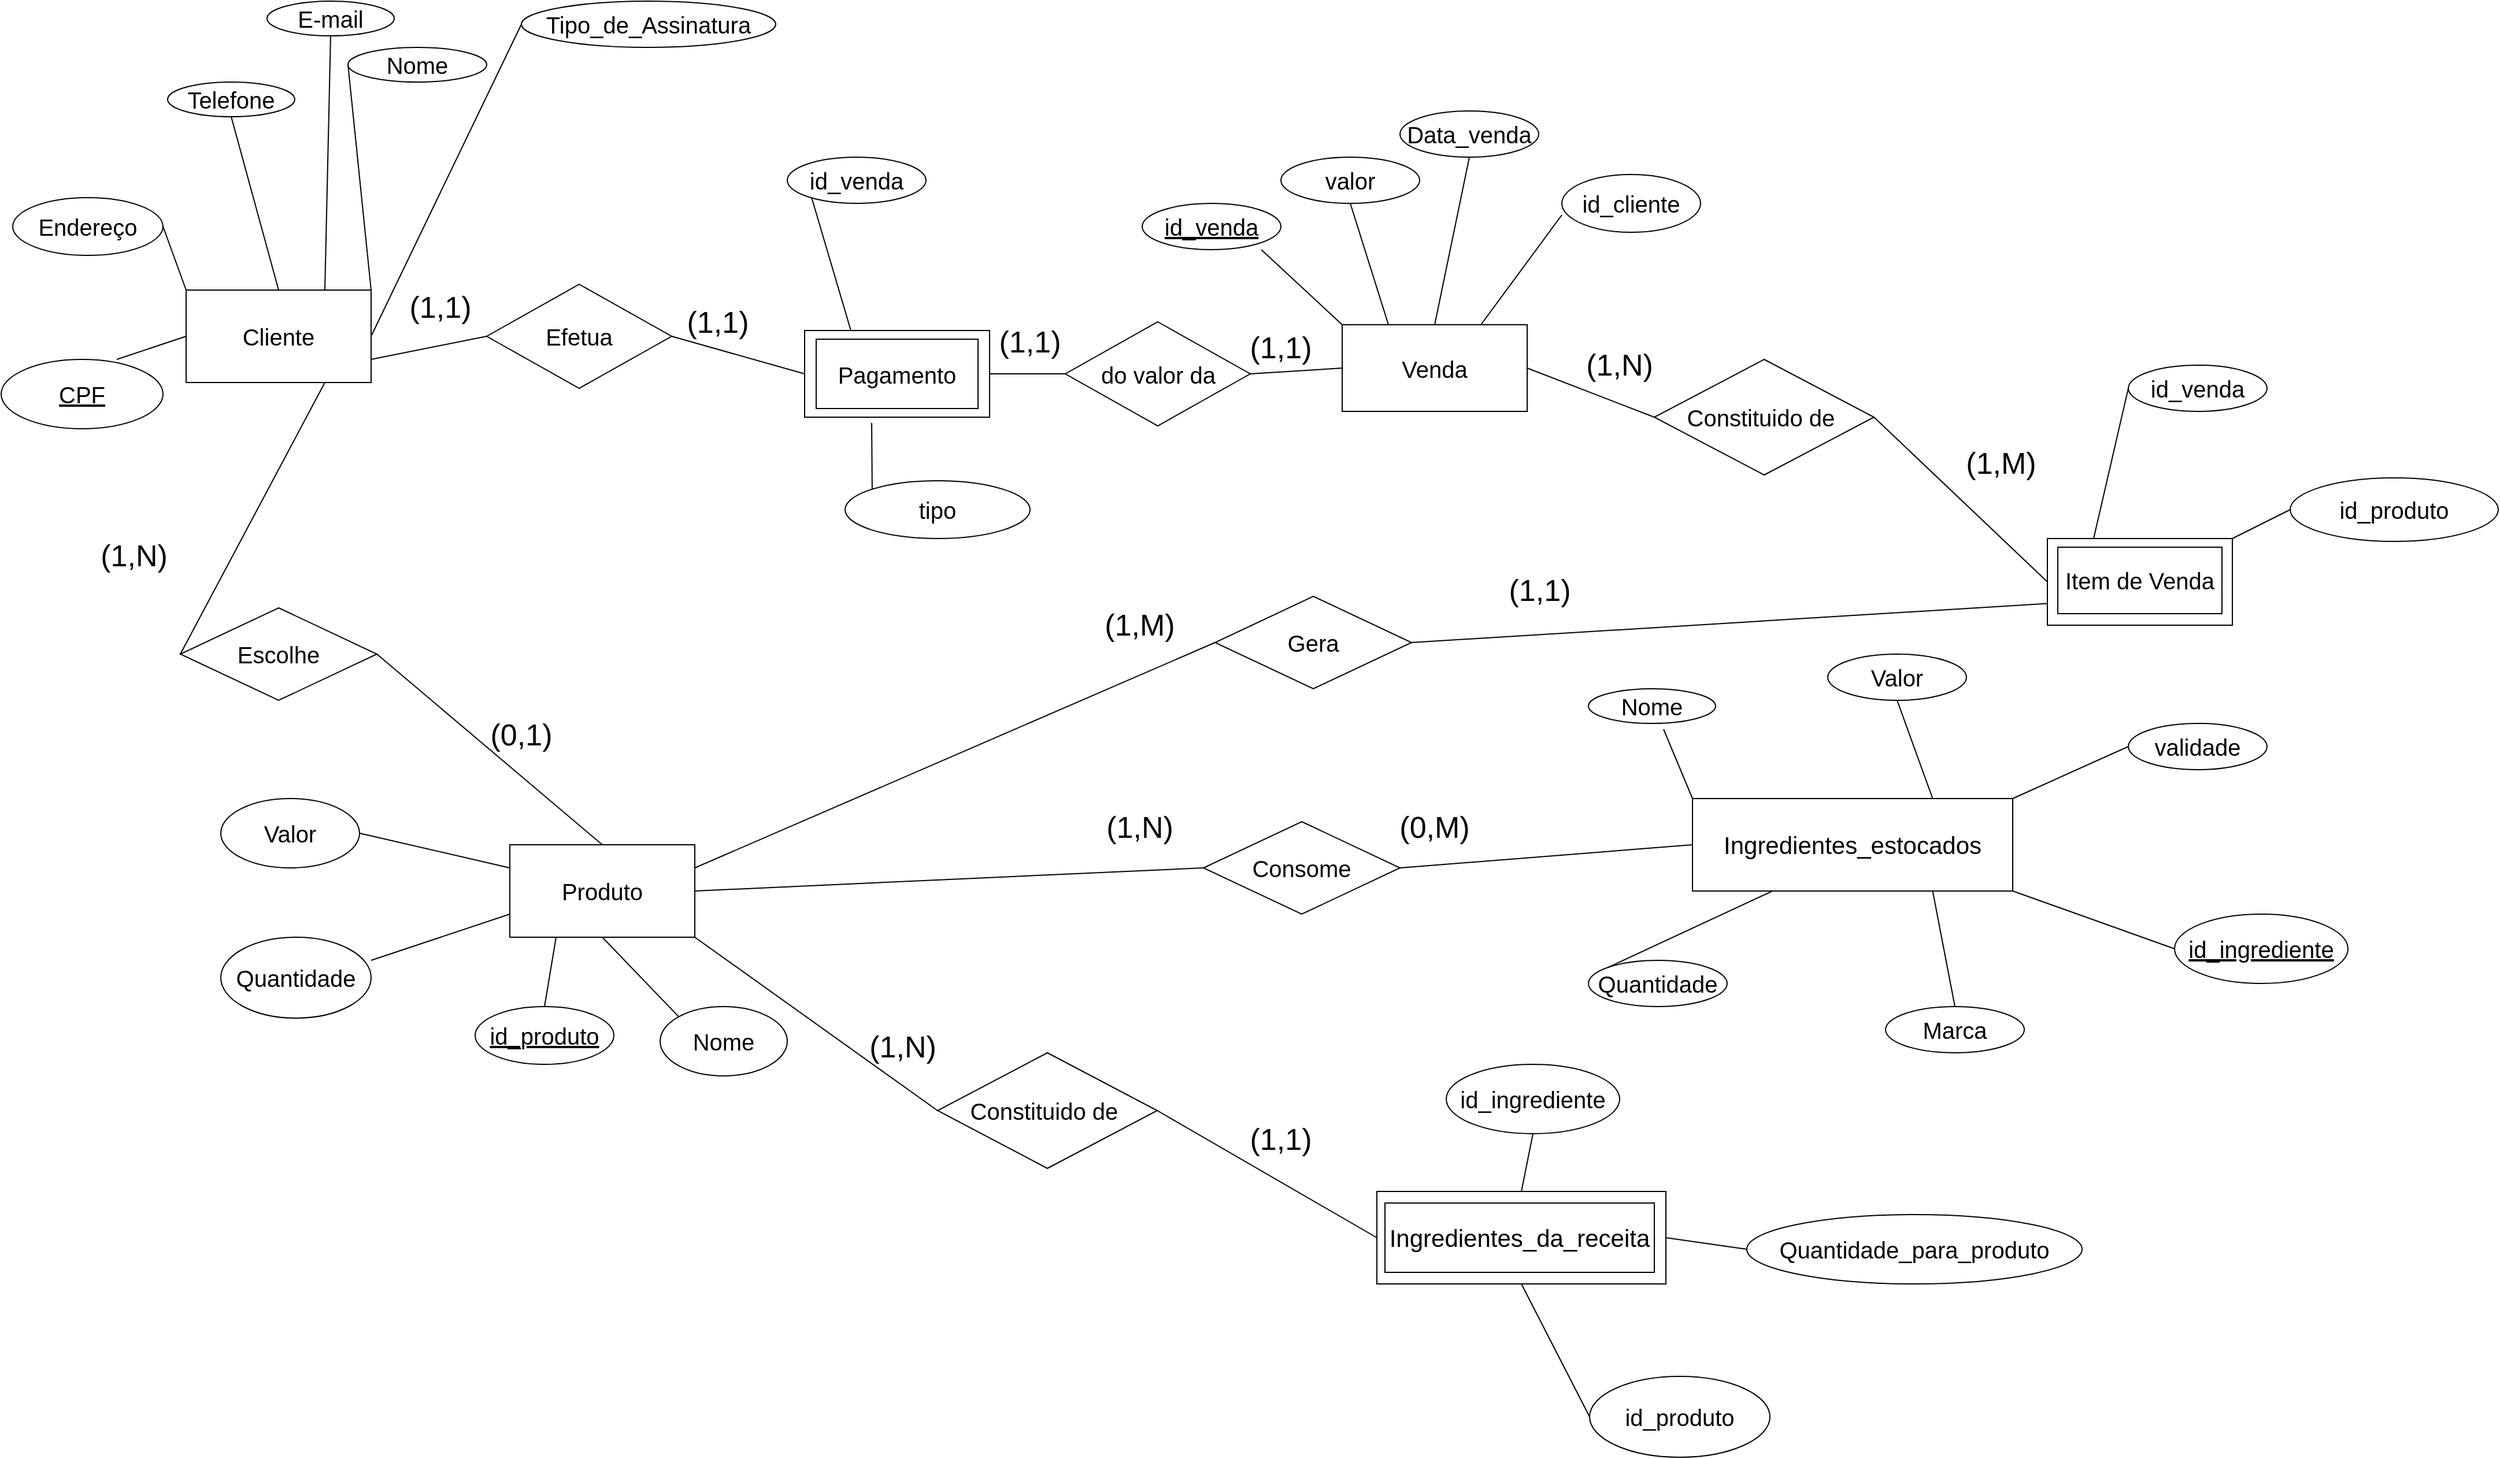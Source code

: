 <mxfile version="24.7.8">
  <diagram name="Página-1" id="vJEMWnyEoqHbHypD12Wy">
    <mxGraphModel dx="2790" dy="2482" grid="1" gridSize="10" guides="1" tooltips="1" connect="1" arrows="1" fold="1" page="1" pageScale="1" pageWidth="827" pageHeight="1169" math="0" shadow="0">
      <root>
        <mxCell id="0" />
        <mxCell id="1" parent="0" />
        <mxCell id="2FXXEjFqD5Uwn6YSj8MS-2" value="&lt;font style=&quot;font-size: 20px;&quot;&gt;Produto&lt;/font&gt;" style="rounded=0;whiteSpace=wrap;html=1;" parent="1" vertex="1">
          <mxGeometry x="600" y="680" width="160" height="80" as="geometry" />
        </mxCell>
        <mxCell id="2FXXEjFqD5Uwn6YSj8MS-3" value="&lt;span style=&quot;font-size: 21px;&quot;&gt;Ingredientes_estocados&lt;/span&gt;" style="rounded=0;whiteSpace=wrap;html=1;" parent="1" vertex="1">
          <mxGeometry x="1623" y="640" width="277" height="80" as="geometry" />
        </mxCell>
        <mxCell id="2FXXEjFqD5Uwn6YSj8MS-7" value="&lt;font style=&quot;font-size: 20px;&quot;&gt;Cliente&lt;/font&gt;" style="rounded=0;whiteSpace=wrap;html=1;" parent="1" vertex="1">
          <mxGeometry x="320" y="200" width="160" height="80" as="geometry" />
        </mxCell>
        <mxCell id="2FXXEjFqD5Uwn6YSj8MS-8" value="&lt;font style=&quot;font-size: 20px;&quot;&gt;Escolhe&lt;/font&gt;" style="rhombus;whiteSpace=wrap;html=1;" parent="1" vertex="1">
          <mxGeometry x="315" y="475" width="170" height="80" as="geometry" />
        </mxCell>
        <mxCell id="2FXXEjFqD5Uwn6YSj8MS-9" value="&lt;font style=&quot;font-size: 20px;&quot;&gt;Consome&lt;/font&gt;" style="rhombus;whiteSpace=wrap;html=1;" parent="1" vertex="1">
          <mxGeometry x="1200" y="660" width="170" height="80" as="geometry" />
        </mxCell>
        <mxCell id="2FXXEjFqD5Uwn6YSj8MS-18" value="&lt;font style=&quot;font-size: 20px;&quot;&gt;Nome&lt;/font&gt;" style="ellipse;whiteSpace=wrap;html=1;" parent="1" vertex="1">
          <mxGeometry x="460" y="-10" width="120" height="30" as="geometry" />
        </mxCell>
        <mxCell id="2FXXEjFqD5Uwn6YSj8MS-21" value="&lt;font style=&quot;font-size: 20px;&quot;&gt;&lt;u&gt;CPF&lt;/u&gt;&lt;/font&gt;" style="ellipse;whiteSpace=wrap;html=1;" parent="1" vertex="1">
          <mxGeometry x="160" y="260" width="140" height="60" as="geometry" />
        </mxCell>
        <mxCell id="2FXXEjFqD5Uwn6YSj8MS-23" value="&lt;span style=&quot;font-size: 20px;&quot;&gt;Tipo_de_Assinatura&lt;/span&gt;" style="ellipse;whiteSpace=wrap;html=1;" parent="1" vertex="1">
          <mxGeometry x="610" y="-50" width="220" height="40" as="geometry" />
        </mxCell>
        <mxCell id="2FXXEjFqD5Uwn6YSj8MS-25" value="&lt;font style=&quot;font-size: 20px;&quot;&gt;E-mail&lt;/font&gt;" style="ellipse;whiteSpace=wrap;html=1;" parent="1" vertex="1">
          <mxGeometry x="390" y="-50" width="110" height="30" as="geometry" />
        </mxCell>
        <mxCell id="2FXXEjFqD5Uwn6YSj8MS-27" value="&lt;font style=&quot;font-size: 20px;&quot;&gt;Telefone&lt;/font&gt;" style="ellipse;whiteSpace=wrap;html=1;" parent="1" vertex="1">
          <mxGeometry x="304" y="20" width="110" height="30" as="geometry" />
        </mxCell>
        <mxCell id="2FXXEjFqD5Uwn6YSj8MS-30" value="&lt;font style=&quot;font-size: 20px;&quot;&gt;Nome&lt;/font&gt;" style="ellipse;whiteSpace=wrap;html=1;" parent="1" vertex="1">
          <mxGeometry x="1533" y="545" width="110" height="30" as="geometry" />
        </mxCell>
        <mxCell id="2FXXEjFqD5Uwn6YSj8MS-32" value="&lt;font style=&quot;font-size: 20px;&quot;&gt;&lt;u&gt;id_ingrediente&lt;/u&gt;&lt;/font&gt;" style="ellipse;whiteSpace=wrap;html=1;" parent="1" vertex="1">
          <mxGeometry x="2040" y="740" width="150" height="60" as="geometry" />
        </mxCell>
        <mxCell id="2FXXEjFqD5Uwn6YSj8MS-35" value="&lt;font style=&quot;font-size: 20px;&quot;&gt;&lt;u&gt;id_produto&lt;/u&gt;&lt;/font&gt;" style="ellipse;whiteSpace=wrap;html=1;" parent="1" vertex="1">
          <mxGeometry x="570" y="820" width="120" height="50" as="geometry" />
        </mxCell>
        <mxCell id="2FXXEjFqD5Uwn6YSj8MS-37" value="&lt;font style=&quot;font-size: 20px;&quot;&gt;Nome&lt;/font&gt;" style="ellipse;whiteSpace=wrap;html=1;" parent="1" vertex="1">
          <mxGeometry x="730" y="820" width="110" height="60" as="geometry" />
        </mxCell>
        <mxCell id="2FXXEjFqD5Uwn6YSj8MS-39" value="&lt;font style=&quot;font-size: 20px;&quot;&gt;Quantidade&lt;/font&gt;" style="ellipse;whiteSpace=wrap;html=1;" parent="1" vertex="1">
          <mxGeometry x="1533" y="780" width="120" height="40" as="geometry" />
        </mxCell>
        <mxCell id="2FXXEjFqD5Uwn6YSj8MS-43" value="&lt;font style=&quot;font-size: 20px;&quot;&gt;Quantidade&lt;/font&gt;" style="ellipse;whiteSpace=wrap;html=1;" parent="1" vertex="1">
          <mxGeometry x="350" y="760" width="130" height="70" as="geometry" />
        </mxCell>
        <mxCell id="2FXXEjFqD5Uwn6YSj8MS-45" value="&lt;font style=&quot;font-size: 20px;&quot;&gt;Valor&lt;/font&gt;" style="ellipse;whiteSpace=wrap;html=1;" parent="1" vertex="1">
          <mxGeometry x="350" y="640" width="120" height="60" as="geometry" />
        </mxCell>
        <mxCell id="2FXXEjFqD5Uwn6YSj8MS-47" value="&lt;font style=&quot;font-size: 20px;&quot;&gt;Valor&lt;/font&gt;" style="ellipse;whiteSpace=wrap;html=1;" parent="1" vertex="1">
          <mxGeometry x="1740" y="515" width="120" height="40" as="geometry" />
        </mxCell>
        <mxCell id="2FXXEjFqD5Uwn6YSj8MS-70" value="" style="endArrow=none;html=1;rounded=0;exitX=0.75;exitY=0;exitDx=0;exitDy=0;entryX=0.5;entryY=1;entryDx=0;entryDy=0;" parent="1" source="2FXXEjFqD5Uwn6YSj8MS-3" target="2FXXEjFqD5Uwn6YSj8MS-47" edge="1">
          <mxGeometry width="50" height="50" relative="1" as="geometry">
            <mxPoint x="1933" y="580" as="sourcePoint" />
            <mxPoint x="1723" y="560" as="targetPoint" />
          </mxGeometry>
        </mxCell>
        <mxCell id="2FXXEjFqD5Uwn6YSj8MS-71" value="" style="endArrow=none;html=1;rounded=0;exitX=0;exitY=0;exitDx=0;exitDy=0;entryX=0.5;entryY=1;entryDx=0;entryDy=0;" parent="1" source="2FXXEjFqD5Uwn6YSj8MS-3" edge="1">
          <mxGeometry width="50" height="50" relative="1" as="geometry">
            <mxPoint x="1743" y="650" as="sourcePoint" />
            <mxPoint x="1598" y="580" as="targetPoint" />
          </mxGeometry>
        </mxCell>
        <mxCell id="2FXXEjFqD5Uwn6YSj8MS-72" value="" style="endArrow=none;html=1;rounded=0;exitX=1;exitY=1;exitDx=0;exitDy=0;entryX=0;entryY=0.5;entryDx=0;entryDy=0;" parent="1" source="2FXXEjFqD5Uwn6YSj8MS-3" target="2FXXEjFqD5Uwn6YSj8MS-32" edge="1">
          <mxGeometry width="50" height="50" relative="1" as="geometry">
            <mxPoint x="1623" y="650" as="sourcePoint" />
            <mxPoint x="1608" y="590" as="targetPoint" />
          </mxGeometry>
        </mxCell>
        <mxCell id="2FXXEjFqD5Uwn6YSj8MS-73" value="" style="endArrow=none;html=1;rounded=0;exitX=0.25;exitY=1;exitDx=0;exitDy=0;entryX=0;entryY=0;entryDx=0;entryDy=0;" parent="1" source="2FXXEjFqD5Uwn6YSj8MS-3" target="2FXXEjFqD5Uwn6YSj8MS-39" edge="1">
          <mxGeometry width="50" height="50" relative="1" as="geometry">
            <mxPoint x="1623" y="690" as="sourcePoint" />
            <mxPoint x="1553" y="783" as="targetPoint" />
          </mxGeometry>
        </mxCell>
        <mxCell id="2FXXEjFqD5Uwn6YSj8MS-75" value="" style="endArrow=none;html=1;rounded=0;exitX=0.5;exitY=0;exitDx=0;exitDy=0;entryX=0.25;entryY=1;entryDx=0;entryDy=0;" parent="1" source="2FXXEjFqD5Uwn6YSj8MS-35" target="2FXXEjFqD5Uwn6YSj8MS-2" edge="1">
          <mxGeometry width="50" height="50" relative="1" as="geometry">
            <mxPoint x="680" y="850" as="sourcePoint" />
            <mxPoint x="640" y="770" as="targetPoint" />
          </mxGeometry>
        </mxCell>
        <mxCell id="2FXXEjFqD5Uwn6YSj8MS-76" value="" style="endArrow=none;html=1;rounded=0;exitX=0;exitY=0;exitDx=0;exitDy=0;entryX=0.5;entryY=1;entryDx=0;entryDy=0;" parent="1" source="2FXXEjFqD5Uwn6YSj8MS-37" target="2FXXEjFqD5Uwn6YSj8MS-2" edge="1">
          <mxGeometry width="50" height="50" relative="1" as="geometry">
            <mxPoint x="640" y="830" as="sourcePoint" />
            <mxPoint x="650" y="770" as="targetPoint" />
          </mxGeometry>
        </mxCell>
        <mxCell id="2FXXEjFqD5Uwn6YSj8MS-77" value="" style="endArrow=none;html=1;rounded=0;exitX=1;exitY=0.5;exitDx=0;exitDy=0;entryX=0;entryY=0.75;entryDx=0;entryDy=0;" parent="1" target="2FXXEjFqD5Uwn6YSj8MS-2" edge="1">
          <mxGeometry width="50" height="50" relative="1" as="geometry">
            <mxPoint x="480" y="780" as="sourcePoint" />
            <mxPoint x="660" y="780" as="targetPoint" />
          </mxGeometry>
        </mxCell>
        <mxCell id="2FXXEjFqD5Uwn6YSj8MS-78" value="" style="endArrow=none;html=1;rounded=0;exitX=1;exitY=0.5;exitDx=0;exitDy=0;entryX=0;entryY=0.25;entryDx=0;entryDy=0;" parent="1" target="2FXXEjFqD5Uwn6YSj8MS-2" edge="1">
          <mxGeometry width="50" height="50" relative="1" as="geometry">
            <mxPoint x="470.0" y="670" as="sourcePoint" />
            <mxPoint x="670" y="790" as="targetPoint" />
          </mxGeometry>
        </mxCell>
        <mxCell id="2FXXEjFqD5Uwn6YSj8MS-79" value="" style="endArrow=none;html=1;rounded=0;exitX=0;exitY=0.5;exitDx=0;exitDy=0;entryX=1;entryY=1;entryDx=0;entryDy=0;" parent="1" source="KZcAOmHXJrTHvpEGFcvV-15" target="2FXXEjFqD5Uwn6YSj8MS-2" edge="1">
          <mxGeometry width="50" height="50" relative="1" as="geometry">
            <mxPoint x="800" y="620" as="sourcePoint" />
            <mxPoint x="680" y="800" as="targetPoint" />
          </mxGeometry>
        </mxCell>
        <mxCell id="2FXXEjFqD5Uwn6YSj8MS-80" value="" style="endArrow=none;html=1;rounded=0;exitX=1;exitY=0;exitDx=0;exitDy=0;entryX=0;entryY=0.5;entryDx=0;entryDy=0;" parent="1" source="2FXXEjFqD5Uwn6YSj8MS-7" target="2FXXEjFqD5Uwn6YSj8MS-18" edge="1">
          <mxGeometry width="50" height="50" relative="1" as="geometry">
            <mxPoint x="610" y="240" as="sourcePoint" />
            <mxPoint x="660" y="190" as="targetPoint" />
          </mxGeometry>
        </mxCell>
        <mxCell id="2FXXEjFqD5Uwn6YSj8MS-82" value="" style="endArrow=none;html=1;rounded=0;exitX=0.75;exitY=0;exitDx=0;exitDy=0;entryX=0.5;entryY=1;entryDx=0;entryDy=0;" parent="1" source="2FXXEjFqD5Uwn6YSj8MS-7" target="2FXXEjFqD5Uwn6YSj8MS-25" edge="1">
          <mxGeometry width="50" height="50" relative="1" as="geometry">
            <mxPoint x="490" y="210" as="sourcePoint" />
            <mxPoint x="590" y="185" as="targetPoint" />
          </mxGeometry>
        </mxCell>
        <mxCell id="2FXXEjFqD5Uwn6YSj8MS-83" value="" style="endArrow=none;html=1;rounded=0;exitX=0.5;exitY=0;exitDx=0;exitDy=0;entryX=0.5;entryY=1;entryDx=0;entryDy=0;" parent="1" source="2FXXEjFqD5Uwn6YSj8MS-7" target="2FXXEjFqD5Uwn6YSj8MS-27" edge="1">
          <mxGeometry width="50" height="50" relative="1" as="geometry">
            <mxPoint x="500" y="220" as="sourcePoint" />
            <mxPoint x="410" y="110" as="targetPoint" />
          </mxGeometry>
        </mxCell>
        <mxCell id="2FXXEjFqD5Uwn6YSj8MS-84" value="" style="endArrow=none;html=1;rounded=0;exitX=1;exitY=0.5;exitDx=0;exitDy=0;entryX=0;entryY=0.5;entryDx=0;entryDy=0;" parent="1" source="2FXXEjFqD5Uwn6YSj8MS-7" target="2FXXEjFqD5Uwn6YSj8MS-23" edge="1">
          <mxGeometry width="50" height="50" relative="1" as="geometry">
            <mxPoint x="510" y="230" as="sourcePoint" />
            <mxPoint x="280" y="160" as="targetPoint" />
          </mxGeometry>
        </mxCell>
        <mxCell id="2FXXEjFqD5Uwn6YSj8MS-85" value="" style="endArrow=none;html=1;rounded=0;exitX=0;exitY=0.5;exitDx=0;exitDy=0;" parent="1" source="2FXXEjFqD5Uwn6YSj8MS-7" edge="1">
          <mxGeometry width="50" height="50" relative="1" as="geometry">
            <mxPoint x="520" y="240" as="sourcePoint" />
            <mxPoint x="260" y="260" as="targetPoint" />
          </mxGeometry>
        </mxCell>
        <mxCell id="2FXXEjFqD5Uwn6YSj8MS-87" value="&lt;span style=&quot;font-size: 20px;&quot;&gt;validade&lt;/span&gt;" style="ellipse;whiteSpace=wrap;html=1;" parent="1" vertex="1">
          <mxGeometry x="2000" y="575" width="120" height="40" as="geometry" />
        </mxCell>
        <mxCell id="2FXXEjFqD5Uwn6YSj8MS-88" value="" style="endArrow=none;html=1;rounded=0;exitX=1;exitY=0;exitDx=0;exitDy=0;entryX=0;entryY=0.5;entryDx=0;entryDy=0;" parent="1" source="2FXXEjFqD5Uwn6YSj8MS-3" target="2FXXEjFqD5Uwn6YSj8MS-87" edge="1">
          <mxGeometry width="50" height="50" relative="1" as="geometry">
            <mxPoint x="1623" y="690" as="sourcePoint" />
            <mxPoint x="1533.0" y="630" as="targetPoint" />
          </mxGeometry>
        </mxCell>
        <mxCell id="2FXXEjFqD5Uwn6YSj8MS-89" value="&lt;span style=&quot;font-size: 20px;&quot;&gt;Endereço&lt;/span&gt;" style="ellipse;whiteSpace=wrap;html=1;" parent="1" vertex="1">
          <mxGeometry x="170" y="120" width="130" height="50" as="geometry" />
        </mxCell>
        <mxCell id="2FXXEjFqD5Uwn6YSj8MS-90" value="" style="endArrow=none;html=1;rounded=0;exitX=0;exitY=0;exitDx=0;exitDy=0;entryX=1;entryY=0.5;entryDx=0;entryDy=0;" parent="1" source="2FXXEjFqD5Uwn6YSj8MS-7" target="2FXXEjFqD5Uwn6YSj8MS-89" edge="1">
          <mxGeometry width="50" height="50" relative="1" as="geometry">
            <mxPoint x="410" y="210" as="sourcePoint" />
            <mxPoint x="420" y="120" as="targetPoint" />
          </mxGeometry>
        </mxCell>
        <mxCell id="2FXXEjFqD5Uwn6YSj8MS-92" value="&lt;font style=&quot;font-size: 20px;&quot;&gt;Venda&lt;/font&gt;" style="rounded=0;whiteSpace=wrap;html=1;" parent="1" vertex="1">
          <mxGeometry x="1320" y="230" width="160" height="75" as="geometry" />
        </mxCell>
        <mxCell id="zRSC-BOtXgD7wjb17peZ-1" value="&lt;font style=&quot;font-size: 20px;&quot;&gt;Data_venda&lt;/font&gt;" style="ellipse;whiteSpace=wrap;html=1;" parent="1" vertex="1">
          <mxGeometry x="1370" y="45" width="120" height="40" as="geometry" />
        </mxCell>
        <mxCell id="zRSC-BOtXgD7wjb17peZ-2" value="&lt;font style=&quot;font-size: 20px;&quot;&gt;valor&lt;/font&gt;" style="ellipse;whiteSpace=wrap;html=1;" parent="1" vertex="1">
          <mxGeometry x="1267" y="85" width="120" height="40" as="geometry" />
        </mxCell>
        <mxCell id="zRSC-BOtXgD7wjb17peZ-3" value="&lt;font style=&quot;font-size: 20px;&quot;&gt;&lt;u&gt;id_venda&lt;/u&gt;&lt;/font&gt;" style="ellipse;whiteSpace=wrap;html=1;" parent="1" vertex="1">
          <mxGeometry x="1147" y="125" width="120" height="40" as="geometry" />
        </mxCell>
        <mxCell id="zRSC-BOtXgD7wjb17peZ-11" value="&lt;font style=&quot;font-size: 20px;&quot;&gt;id_cliente&lt;/font&gt;" style="ellipse;whiteSpace=wrap;html=1;" parent="1" vertex="1">
          <mxGeometry x="1510" y="100" width="120" height="50" as="geometry" />
        </mxCell>
        <mxCell id="zRSC-BOtXgD7wjb17peZ-23" value="&lt;font style=&quot;font-size: 20px;&quot;&gt;Efetua&lt;/font&gt;" style="rhombus;whiteSpace=wrap;html=1;" parent="1" vertex="1">
          <mxGeometry x="580" y="195" width="160" height="90" as="geometry" />
        </mxCell>
        <mxCell id="zRSC-BOtXgD7wjb17peZ-27" value="&lt;font style=&quot;font-size: 20px;&quot;&gt;Gera&lt;/font&gt;" style="rhombus;whiteSpace=wrap;html=1;" parent="1" vertex="1">
          <mxGeometry x="1210" y="465" width="170" height="80" as="geometry" />
        </mxCell>
        <mxCell id="zRSC-BOtXgD7wjb17peZ-30" value="" style="endArrow=none;html=1;rounded=0;exitX=0;exitY=0;exitDx=0;exitDy=0;entryX=0.5;entryY=1;entryDx=0;entryDy=0;" parent="1" source="2FXXEjFqD5Uwn6YSj8MS-92" edge="1">
          <mxGeometry width="50" height="50" relative="1" as="geometry">
            <mxPoint x="1050" y="225" as="sourcePoint" />
            <mxPoint x="1250.0" y="165" as="targetPoint" />
          </mxGeometry>
        </mxCell>
        <mxCell id="zRSC-BOtXgD7wjb17peZ-31" value="" style="endArrow=none;html=1;rounded=0;exitX=0.25;exitY=0;exitDx=0;exitDy=0;entryX=0.5;entryY=1;entryDx=0;entryDy=0;" parent="1" source="2FXXEjFqD5Uwn6YSj8MS-92" target="zRSC-BOtXgD7wjb17peZ-2" edge="1">
          <mxGeometry width="50" height="50" relative="1" as="geometry">
            <mxPoint x="1300" y="200" as="sourcePoint" />
            <mxPoint x="1260" y="175" as="targetPoint" />
          </mxGeometry>
        </mxCell>
        <mxCell id="zRSC-BOtXgD7wjb17peZ-32" value="" style="endArrow=none;html=1;rounded=0;exitX=0.5;exitY=0;exitDx=0;exitDy=0;entryX=0.5;entryY=1;entryDx=0;entryDy=0;" parent="1" source="2FXXEjFqD5Uwn6YSj8MS-92" target="zRSC-BOtXgD7wjb17peZ-1" edge="1">
          <mxGeometry width="50" height="50" relative="1" as="geometry">
            <mxPoint x="1310" y="210" as="sourcePoint" />
            <mxPoint x="1270" y="185" as="targetPoint" />
          </mxGeometry>
        </mxCell>
        <mxCell id="zRSC-BOtXgD7wjb17peZ-33" value="" style="endArrow=none;html=1;rounded=0;exitX=0.75;exitY=0;exitDx=0;exitDy=0;entryX=0.5;entryY=1;entryDx=0;entryDy=0;" parent="1" source="2FXXEjFqD5Uwn6YSj8MS-92" edge="1">
          <mxGeometry width="50" height="50" relative="1" as="geometry">
            <mxPoint x="1320" y="220" as="sourcePoint" />
            <mxPoint x="1510" y="135" as="targetPoint" />
          </mxGeometry>
        </mxCell>
        <mxCell id="lzSm2pYTbfIAcmbfj_6p-1" value="" style="endArrow=none;html=1;rounded=0;exitX=1;exitY=0.5;exitDx=0;exitDy=0;entryX=0;entryY=0.5;entryDx=0;entryDy=0;" parent="1" source="2FXXEjFqD5Uwn6YSj8MS-9" target="2FXXEjFqD5Uwn6YSj8MS-3" edge="1">
          <mxGeometry width="50" height="50" relative="1" as="geometry">
            <mxPoint x="1720" y="580" as="sourcePoint" />
            <mxPoint x="1570" y="760" as="targetPoint" />
            <Array as="points" />
          </mxGeometry>
        </mxCell>
        <mxCell id="lzSm2pYTbfIAcmbfj_6p-3" value="&lt;font style=&quot;font-size: 26px;&quot;&gt;(0,M)&lt;/font&gt;" style="text;html=1;align=center;verticalAlign=middle;whiteSpace=wrap;rounded=0;" parent="1" vertex="1">
          <mxGeometry x="1370" y="650" width="60" height="30" as="geometry" />
        </mxCell>
        <mxCell id="lzSm2pYTbfIAcmbfj_6p-4" value="" style="endArrow=none;html=1;rounded=0;exitX=1;exitY=0.5;exitDx=0;exitDy=0;entryX=0;entryY=0.5;entryDx=0;entryDy=0;" parent="1" source="2FXXEjFqD5Uwn6YSj8MS-2" target="2FXXEjFqD5Uwn6YSj8MS-9" edge="1">
          <mxGeometry width="50" height="50" relative="1" as="geometry">
            <mxPoint x="890" y="580" as="sourcePoint" />
            <mxPoint x="940" y="530" as="targetPoint" />
          </mxGeometry>
        </mxCell>
        <mxCell id="lzSm2pYTbfIAcmbfj_6p-5" value="&lt;font style=&quot;font-size: 26px;&quot;&gt;(1,N)&lt;/font&gt;" style="text;html=1;align=center;verticalAlign=middle;whiteSpace=wrap;rounded=0;" parent="1" vertex="1">
          <mxGeometry x="1115" y="650" width="60" height="30" as="geometry" />
        </mxCell>
        <mxCell id="lzSm2pYTbfIAcmbfj_6p-7" value="" style="rounded=0;whiteSpace=wrap;html=1;" parent="1" vertex="1">
          <mxGeometry x="1930" y="415" width="160" height="75" as="geometry" />
        </mxCell>
        <mxCell id="lzSm2pYTbfIAcmbfj_6p-8" value="" style="rounded=0;whiteSpace=wrap;html=1;" parent="1" vertex="1">
          <mxGeometry x="855" y="235" width="160" height="75" as="geometry" />
        </mxCell>
        <mxCell id="lzSm2pYTbfIAcmbfj_6p-11" value="&lt;font style=&quot;font-size: 20px;&quot;&gt;Constituido de&amp;nbsp;&lt;/font&gt;" style="rhombus;whiteSpace=wrap;html=1;" parent="1" vertex="1">
          <mxGeometry x="1590" y="260" width="190" height="100" as="geometry" />
        </mxCell>
        <mxCell id="lzSm2pYTbfIAcmbfj_6p-12" value="" style="endArrow=none;html=1;rounded=0;entryX=1;entryY=0.5;entryDx=0;entryDy=0;exitX=0;exitY=0.5;exitDx=0;exitDy=0;" parent="1" source="lzSm2pYTbfIAcmbfj_6p-7" target="lzSm2pYTbfIAcmbfj_6p-11" edge="1">
          <mxGeometry width="50" height="50" relative="1" as="geometry">
            <mxPoint x="1370" y="470" as="sourcePoint" />
            <mxPoint x="1420" y="420" as="targetPoint" />
          </mxGeometry>
        </mxCell>
        <mxCell id="lzSm2pYTbfIAcmbfj_6p-13" value="" style="endArrow=none;html=1;rounded=0;entryX=1;entryY=0.5;entryDx=0;entryDy=0;exitX=0;exitY=0.75;exitDx=0;exitDy=0;" parent="1" source="lzSm2pYTbfIAcmbfj_6p-7" target="zRSC-BOtXgD7wjb17peZ-27" edge="1">
          <mxGeometry width="50" height="50" relative="1" as="geometry">
            <mxPoint x="1840" y="348" as="sourcePoint" />
            <mxPoint x="1670" y="260" as="targetPoint" />
          </mxGeometry>
        </mxCell>
        <mxCell id="lzSm2pYTbfIAcmbfj_6p-14" value="" style="endArrow=none;html=1;rounded=0;exitX=0;exitY=0.5;exitDx=0;exitDy=0;entryX=1;entryY=0.25;entryDx=0;entryDy=0;" parent="1" source="zRSC-BOtXgD7wjb17peZ-27" target="2FXXEjFqD5Uwn6YSj8MS-2" edge="1">
          <mxGeometry width="50" height="50" relative="1" as="geometry">
            <mxPoint x="690" y="570" as="sourcePoint" />
            <mxPoint x="1010" y="800" as="targetPoint" />
          </mxGeometry>
        </mxCell>
        <mxCell id="lzSm2pYTbfIAcmbfj_6p-15" value="" style="endArrow=none;html=1;rounded=0;entryX=1;entryY=0.5;entryDx=0;entryDy=0;exitX=0;exitY=0.5;exitDx=0;exitDy=0;" parent="1" source="lzSm2pYTbfIAcmbfj_6p-11" target="2FXXEjFqD5Uwn6YSj8MS-92" edge="1">
          <mxGeometry width="50" height="50" relative="1" as="geometry">
            <mxPoint x="1840" y="366" as="sourcePoint" />
            <mxPoint x="1450" y="460" as="targetPoint" />
          </mxGeometry>
        </mxCell>
        <mxCell id="lzSm2pYTbfIAcmbfj_6p-17" value="" style="endArrow=none;html=1;rounded=0;entryX=1;entryY=0.5;entryDx=0;entryDy=0;exitX=0;exitY=0.5;exitDx=0;exitDy=0;" parent="1" source="lzSm2pYTbfIAcmbfj_6p-8" target="zRSC-BOtXgD7wjb17peZ-23" edge="1">
          <mxGeometry width="50" height="50" relative="1" as="geometry">
            <mxPoint x="1480" y="260" as="sourcePoint" />
            <mxPoint x="1344" y="258" as="targetPoint" />
          </mxGeometry>
        </mxCell>
        <mxCell id="lzSm2pYTbfIAcmbfj_6p-18" value="" style="endArrow=none;html=1;rounded=0;entryX=1;entryY=0.75;entryDx=0;entryDy=0;exitX=0;exitY=0.5;exitDx=0;exitDy=0;" parent="1" source="zRSC-BOtXgD7wjb17peZ-23" target="2FXXEjFqD5Uwn6YSj8MS-7" edge="1">
          <mxGeometry width="50" height="50" relative="1" as="geometry">
            <mxPoint x="1490" y="270" as="sourcePoint" />
            <mxPoint x="1354" y="268" as="targetPoint" />
          </mxGeometry>
        </mxCell>
        <mxCell id="lzSm2pYTbfIAcmbfj_6p-20" value="&lt;font style=&quot;font-size: 20px;&quot;&gt;do valor da&lt;/font&gt;" style="rhombus;whiteSpace=wrap;html=1;" parent="1" vertex="1">
          <mxGeometry x="1080.5" y="227.5" width="160" height="90" as="geometry" />
        </mxCell>
        <mxCell id="lzSm2pYTbfIAcmbfj_6p-22" value="" style="endArrow=none;html=1;rounded=0;exitX=1;exitY=0.5;exitDx=0;exitDy=0;entryX=0;entryY=0.5;entryDx=0;entryDy=0;" parent="1" source="lzSm2pYTbfIAcmbfj_6p-8" target="lzSm2pYTbfIAcmbfj_6p-20" edge="1">
          <mxGeometry width="50" height="50" relative="1" as="geometry">
            <mxPoint x="1120" y="420" as="sourcePoint" />
            <mxPoint x="1170" y="370" as="targetPoint" />
          </mxGeometry>
        </mxCell>
        <mxCell id="lzSm2pYTbfIAcmbfj_6p-23" value="" style="endArrow=none;html=1;rounded=0;exitX=1;exitY=0.5;exitDx=0;exitDy=0;entryX=0;entryY=0.5;entryDx=0;entryDy=0;" parent="1" source="lzSm2pYTbfIAcmbfj_6p-20" target="2FXXEjFqD5Uwn6YSj8MS-92" edge="1">
          <mxGeometry width="50" height="50" relative="1" as="geometry">
            <mxPoint x="975" y="248" as="sourcePoint" />
            <mxPoint x="1080" y="285" as="targetPoint" />
          </mxGeometry>
        </mxCell>
        <mxCell id="lzSm2pYTbfIAcmbfj_6p-24" value="" style="endArrow=none;html=1;rounded=0;exitX=0.75;exitY=1;exitDx=0;exitDy=0;entryX=0;entryY=0.5;entryDx=0;entryDy=0;" parent="1" source="2FXXEjFqD5Uwn6YSj8MS-7" target="2FXXEjFqD5Uwn6YSj8MS-8" edge="1">
          <mxGeometry width="50" height="50" relative="1" as="geometry">
            <mxPoint x="1120" y="420" as="sourcePoint" />
            <mxPoint x="1170" y="370" as="targetPoint" />
          </mxGeometry>
        </mxCell>
        <mxCell id="lzSm2pYTbfIAcmbfj_6p-25" value="" style="endArrow=none;html=1;rounded=0;exitX=1;exitY=0.5;exitDx=0;exitDy=0;entryX=0.5;entryY=0;entryDx=0;entryDy=0;" parent="1" source="2FXXEjFqD5Uwn6YSj8MS-8" target="2FXXEjFqD5Uwn6YSj8MS-2" edge="1">
          <mxGeometry width="50" height="50" relative="1" as="geometry">
            <mxPoint x="1120" y="420" as="sourcePoint" />
            <mxPoint x="1170" y="370" as="targetPoint" />
          </mxGeometry>
        </mxCell>
        <mxCell id="lzSm2pYTbfIAcmbfj_6p-28" value="" style="endArrow=none;html=1;rounded=0;exitX=0.25;exitY=0;exitDx=0;exitDy=0;entryX=0;entryY=1;entryDx=0;entryDy=0;" parent="1" source="lzSm2pYTbfIAcmbfj_6p-8" edge="1">
          <mxGeometry width="50" height="50" relative="1" as="geometry">
            <mxPoint x="1290" y="320" as="sourcePoint" />
            <mxPoint x="860.343" y="117.62" as="targetPoint" />
          </mxGeometry>
        </mxCell>
        <mxCell id="lzSm2pYTbfIAcmbfj_6p-30" value="&lt;font style=&quot;font-size: 20px;&quot;&gt;Pagamento&lt;/font&gt;" style="rounded=0;whiteSpace=wrap;html=1;" parent="1" vertex="1">
          <mxGeometry x="865" y="242.5" width="140" height="60" as="geometry" />
        </mxCell>
        <mxCell id="lzSm2pYTbfIAcmbfj_6p-31" value="&lt;font style=&quot;font-size: 20px;&quot;&gt;tipo&lt;/font&gt;" style="ellipse;whiteSpace=wrap;html=1;" parent="1" vertex="1">
          <mxGeometry x="890" y="365" width="160" height="50" as="geometry" />
        </mxCell>
        <mxCell id="lzSm2pYTbfIAcmbfj_6p-32" value="" style="endArrow=none;html=1;rounded=0;entryX=0;entryY=0;entryDx=0;entryDy=0;" parent="1" target="lzSm2pYTbfIAcmbfj_6p-31" edge="1">
          <mxGeometry width="50" height="50" relative="1" as="geometry">
            <mxPoint x="913" y="315" as="sourcePoint" />
            <mxPoint x="873" y="127" as="targetPoint" />
          </mxGeometry>
        </mxCell>
        <mxCell id="lzSm2pYTbfIAcmbfj_6p-33" value="&lt;font style=&quot;font-size: 20px;&quot;&gt;id_venda&lt;/font&gt;" style="ellipse;whiteSpace=wrap;html=1;" parent="1" vertex="1">
          <mxGeometry x="840" y="85" width="120" height="40" as="geometry" />
        </mxCell>
        <mxCell id="lzSm2pYTbfIAcmbfj_6p-34" value="&lt;font style=&quot;font-size: 26px;&quot;&gt;(1,N)&lt;/font&gt;" style="text;html=1;align=center;verticalAlign=middle;whiteSpace=wrap;rounded=0;" parent="1" vertex="1">
          <mxGeometry x="245" y="415" width="60" height="30" as="geometry" />
        </mxCell>
        <mxCell id="lzSm2pYTbfIAcmbfj_6p-35" value="&lt;font style=&quot;font-size: 26px;&quot;&gt;(0,1)&lt;/font&gt;" style="text;html=1;align=center;verticalAlign=middle;whiteSpace=wrap;rounded=0;" parent="1" vertex="1">
          <mxGeometry x="580" y="570" width="60" height="30" as="geometry" />
        </mxCell>
        <mxCell id="lzSm2pYTbfIAcmbfj_6p-36" value="&lt;font style=&quot;font-size: 26px;&quot;&gt;(1,1)&lt;/font&gt;" style="text;html=1;align=center;verticalAlign=middle;whiteSpace=wrap;rounded=0;" parent="1" vertex="1">
          <mxGeometry x="510" y="200" width="60" height="30" as="geometry" />
        </mxCell>
        <mxCell id="lzSm2pYTbfIAcmbfj_6p-37" value="&lt;font style=&quot;font-size: 26px;&quot;&gt;(1,1)&lt;/font&gt;" style="text;html=1;align=center;verticalAlign=middle;whiteSpace=wrap;rounded=0;" parent="1" vertex="1">
          <mxGeometry x="750" y="212.5" width="60" height="30" as="geometry" />
        </mxCell>
        <mxCell id="lzSm2pYTbfIAcmbfj_6p-41" value="&lt;font style=&quot;font-size: 26px;&quot;&gt;(1,1)&lt;/font&gt;" style="text;html=1;align=center;verticalAlign=middle;whiteSpace=wrap;rounded=0;" parent="1" vertex="1">
          <mxGeometry x="1020" y="230" width="60" height="30" as="geometry" />
        </mxCell>
        <mxCell id="lzSm2pYTbfIAcmbfj_6p-42" value="&lt;font style=&quot;font-size: 26px;&quot;&gt;(1,1)&lt;/font&gt;" style="text;html=1;align=center;verticalAlign=middle;whiteSpace=wrap;rounded=0;" parent="1" vertex="1">
          <mxGeometry x="1237" y="235" width="60" height="30" as="geometry" />
        </mxCell>
        <mxCell id="KZcAOmHXJrTHvpEGFcvV-1" value="&lt;font style=&quot;font-size: 26px;&quot;&gt;(1,N)&lt;/font&gt;" style="text;html=1;align=center;verticalAlign=middle;whiteSpace=wrap;rounded=0;" parent="1" vertex="1">
          <mxGeometry x="1530" y="250" width="60" height="30" as="geometry" />
        </mxCell>
        <mxCell id="KZcAOmHXJrTHvpEGFcvV-2" value="&lt;font style=&quot;font-size: 26px;&quot;&gt;(1,M)&lt;/font&gt;" style="text;html=1;align=center;verticalAlign=middle;whiteSpace=wrap;rounded=0;" parent="1" vertex="1">
          <mxGeometry x="1860" y="335" width="60" height="30" as="geometry" />
        </mxCell>
        <mxCell id="KZcAOmHXJrTHvpEGFcvV-3" value="&lt;font style=&quot;font-size: 20px;&quot;&gt;id_venda&lt;/font&gt;" style="ellipse;whiteSpace=wrap;html=1;" parent="1" vertex="1">
          <mxGeometry x="2000" y="265" width="120" height="40" as="geometry" />
        </mxCell>
        <mxCell id="KZcAOmHXJrTHvpEGFcvV-4" value="" style="endArrow=none;html=1;rounded=0;exitX=0.25;exitY=0;exitDx=0;exitDy=0;entryX=0;entryY=0.5;entryDx=0;entryDy=0;" parent="1" source="lzSm2pYTbfIAcmbfj_6p-7" target="KZcAOmHXJrTHvpEGFcvV-3" edge="1">
          <mxGeometry width="50" height="50" relative="1" as="geometry">
            <mxPoint x="1330" y="240" as="sourcePoint" />
            <mxPoint x="1260.0" y="175" as="targetPoint" />
          </mxGeometry>
        </mxCell>
        <mxCell id="KZcAOmHXJrTHvpEGFcvV-8" value="&lt;font style=&quot;font-size: 26px;&quot;&gt;(1,1)&lt;/font&gt;" style="text;html=1;align=center;verticalAlign=middle;whiteSpace=wrap;rounded=0;" parent="1" vertex="1">
          <mxGeometry x="1461" y="445" width="60" height="30" as="geometry" />
        </mxCell>
        <mxCell id="KZcAOmHXJrTHvpEGFcvV-9" value="&lt;font style=&quot;font-size: 26px;&quot;&gt;(1,M)&lt;/font&gt;" style="text;html=1;align=center;verticalAlign=middle;whiteSpace=wrap;rounded=0;" parent="1" vertex="1">
          <mxGeometry x="1115" y="475" width="60" height="30" as="geometry" />
        </mxCell>
        <mxCell id="KZcAOmHXJrTHvpEGFcvV-10" value="" style="endArrow=none;html=1;rounded=0;exitX=1;exitY=0;exitDx=0;exitDy=0;" parent="1" source="lzSm2pYTbfIAcmbfj_6p-7" edge="1">
          <mxGeometry width="50" height="50" relative="1" as="geometry">
            <mxPoint x="1980" y="425" as="sourcePoint" />
            <mxPoint x="2140" y="390" as="targetPoint" />
          </mxGeometry>
        </mxCell>
        <mxCell id="KZcAOmHXJrTHvpEGFcvV-11" value="&lt;font style=&quot;font-size: 20px;&quot;&gt;id_produto&lt;/font&gt;" style="ellipse;whiteSpace=wrap;html=1;" parent="1" vertex="1">
          <mxGeometry x="2140" y="362.5" width="180" height="55" as="geometry" />
        </mxCell>
        <mxCell id="KZcAOmHXJrTHvpEGFcvV-12" value="&lt;font style=&quot;font-size: 20px;&quot;&gt;Item de Venda&lt;/font&gt;" style="rounded=0;whiteSpace=wrap;html=1;" parent="1" vertex="1">
          <mxGeometry x="1939" y="422.5" width="142" height="57.5" as="geometry" />
        </mxCell>
        <mxCell id="KZcAOmHXJrTHvpEGFcvV-15" value="&lt;font style=&quot;font-size: 20px;&quot;&gt;Constituido de&amp;nbsp;&lt;/font&gt;" style="rhombus;whiteSpace=wrap;html=1;" parent="1" vertex="1">
          <mxGeometry x="970" y="860" width="190" height="100" as="geometry" />
        </mxCell>
        <mxCell id="KZcAOmHXJrTHvpEGFcvV-18" value="" style="rounded=0;whiteSpace=wrap;html=1;" parent="1" vertex="1">
          <mxGeometry x="1350" y="980" width="250" height="80" as="geometry" />
        </mxCell>
        <mxCell id="KZcAOmHXJrTHvpEGFcvV-19" value="&lt;font style=&quot;font-size: 20px;&quot;&gt;id_ingrediente&lt;/font&gt;" style="ellipse;whiteSpace=wrap;html=1;" parent="1" vertex="1">
          <mxGeometry x="1410" y="870" width="150" height="60" as="geometry" />
        </mxCell>
        <mxCell id="KZcAOmHXJrTHvpEGFcvV-20" value="&lt;font style=&quot;font-size: 20px;&quot;&gt;Quantidade_para_produto&lt;/font&gt;" style="ellipse;whiteSpace=wrap;html=1;" parent="1" vertex="1">
          <mxGeometry x="1670" y="1000" width="290" height="60" as="geometry" />
        </mxCell>
        <mxCell id="KZcAOmHXJrTHvpEGFcvV-21" value="&lt;span style=&quot;font-size: 21px;&quot;&gt;Ingredientes_da_receita&lt;/span&gt;" style="rounded=0;whiteSpace=wrap;html=1;" parent="1" vertex="1">
          <mxGeometry x="1357" y="990" width="233" height="60" as="geometry" />
        </mxCell>
        <mxCell id="KZcAOmHXJrTHvpEGFcvV-22" value="" style="endArrow=none;html=1;rounded=0;exitX=1;exitY=0.5;exitDx=0;exitDy=0;entryX=0;entryY=0.5;entryDx=0;entryDy=0;" parent="1" source="KZcAOmHXJrTHvpEGFcvV-15" target="KZcAOmHXJrTHvpEGFcvV-18" edge="1">
          <mxGeometry width="50" height="50" relative="1" as="geometry">
            <mxPoint x="1170" y="900" as="sourcePoint" />
            <mxPoint x="1220" y="850" as="targetPoint" />
          </mxGeometry>
        </mxCell>
        <mxCell id="KZcAOmHXJrTHvpEGFcvV-23" value="" style="endArrow=none;html=1;rounded=0;exitX=0.5;exitY=1;exitDx=0;exitDy=0;entryX=0.5;entryY=0;entryDx=0;entryDy=0;" parent="1" source="KZcAOmHXJrTHvpEGFcvV-19" target="KZcAOmHXJrTHvpEGFcvV-18" edge="1">
          <mxGeometry width="50" height="50" relative="1" as="geometry">
            <mxPoint x="1250" y="910" as="sourcePoint" />
            <mxPoint x="1360" y="1030" as="targetPoint" />
          </mxGeometry>
        </mxCell>
        <mxCell id="KZcAOmHXJrTHvpEGFcvV-24" value="" style="endArrow=none;html=1;rounded=0;exitX=1;exitY=0.5;exitDx=0;exitDy=0;entryX=0;entryY=0.5;entryDx=0;entryDy=0;" parent="1" source="KZcAOmHXJrTHvpEGFcvV-18" target="KZcAOmHXJrTHvpEGFcvV-20" edge="1">
          <mxGeometry width="50" height="50" relative="1" as="geometry">
            <mxPoint x="1260" y="920" as="sourcePoint" />
            <mxPoint x="1370" y="1040" as="targetPoint" />
          </mxGeometry>
        </mxCell>
        <mxCell id="KZcAOmHXJrTHvpEGFcvV-25" value="" style="endArrow=none;html=1;rounded=0;exitX=0.75;exitY=1;exitDx=0;exitDy=0;entryX=0.5;entryY=0;entryDx=0;entryDy=0;" parent="1" source="2FXXEjFqD5Uwn6YSj8MS-3" target="2FXXEjFqD5Uwn6YSj8MS-41" edge="1">
          <mxGeometry width="50" height="50" relative="1" as="geometry">
            <mxPoint x="1743" y="720" as="sourcePoint" />
            <mxPoint x="1753" y="860" as="targetPoint" />
          </mxGeometry>
        </mxCell>
        <mxCell id="2FXXEjFqD5Uwn6YSj8MS-41" value="&lt;font style=&quot;font-size: 20px;&quot;&gt;Marca&lt;/font&gt;" style="ellipse;whiteSpace=wrap;html=1;" parent="1" vertex="1">
          <mxGeometry x="1790" y="820" width="120" height="40" as="geometry" />
        </mxCell>
        <mxCell id="KZcAOmHXJrTHvpEGFcvV-26" value="&lt;font style=&quot;font-size: 20px;&quot;&gt;id_produto&lt;/font&gt;" style="ellipse;whiteSpace=wrap;html=1;" parent="1" vertex="1">
          <mxGeometry x="1534" y="1140" width="156" height="70" as="geometry" />
        </mxCell>
        <mxCell id="KZcAOmHXJrTHvpEGFcvV-27" value="" style="endArrow=none;html=1;rounded=0;exitX=0.5;exitY=1;exitDx=0;exitDy=0;entryX=0;entryY=0.5;entryDx=0;entryDy=0;" parent="1" source="KZcAOmHXJrTHvpEGFcvV-18" target="KZcAOmHXJrTHvpEGFcvV-26" edge="1">
          <mxGeometry width="50" height="50" relative="1" as="geometry">
            <mxPoint x="1200" y="640" as="sourcePoint" />
            <mxPoint x="1740" y="1150" as="targetPoint" />
          </mxGeometry>
        </mxCell>
        <mxCell id="KZcAOmHXJrTHvpEGFcvV-31" value="&lt;font style=&quot;font-size: 26px;&quot;&gt;(1,N)&lt;/font&gt;" style="text;html=1;align=center;verticalAlign=middle;whiteSpace=wrap;rounded=0;" parent="1" vertex="1">
          <mxGeometry x="910" y="840" width="60" height="30" as="geometry" />
        </mxCell>
        <mxCell id="KZcAOmHXJrTHvpEGFcvV-35" value="&lt;font style=&quot;font-size: 26px;&quot;&gt;(1,1)&lt;/font&gt;" style="text;html=1;align=center;verticalAlign=middle;whiteSpace=wrap;rounded=0;" parent="1" vertex="1">
          <mxGeometry x="1237" y="920" width="60" height="30" as="geometry" />
        </mxCell>
      </root>
    </mxGraphModel>
  </diagram>
</mxfile>
